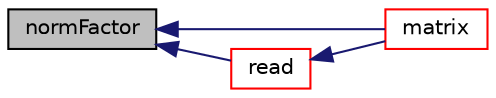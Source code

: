 digraph "normFactor"
{
  bgcolor="transparent";
  edge [fontname="Helvetica",fontsize="10",labelfontname="Helvetica",labelfontsize="10"];
  node [fontname="Helvetica",fontsize="10",shape=record];
  rankdir="LR";
  Node1672 [label="normFactor",height=0.2,width=0.4,color="black", fillcolor="grey75", style="filled", fontcolor="black"];
  Node1672 -> Node1673 [dir="back",color="midnightblue",fontsize="10",style="solid",fontname="Helvetica"];
  Node1673 [label="matrix",height=0.2,width=0.4,color="red",URL="$a28109.html#a3d8232936ba5c586fc9b603eb389a53d"];
  Node1672 -> Node1676 [dir="back",color="midnightblue",fontsize="10",style="solid",fontname="Helvetica"];
  Node1676 [label="read",height=0.2,width=0.4,color="red",URL="$a28109.html#a3ec88212ccd803105175cbbf682fc9ab",tooltip="Read and reset the solver parameters from the given dictionary. "];
  Node1676 -> Node1673 [dir="back",color="midnightblue",fontsize="10",style="solid",fontname="Helvetica"];
}
